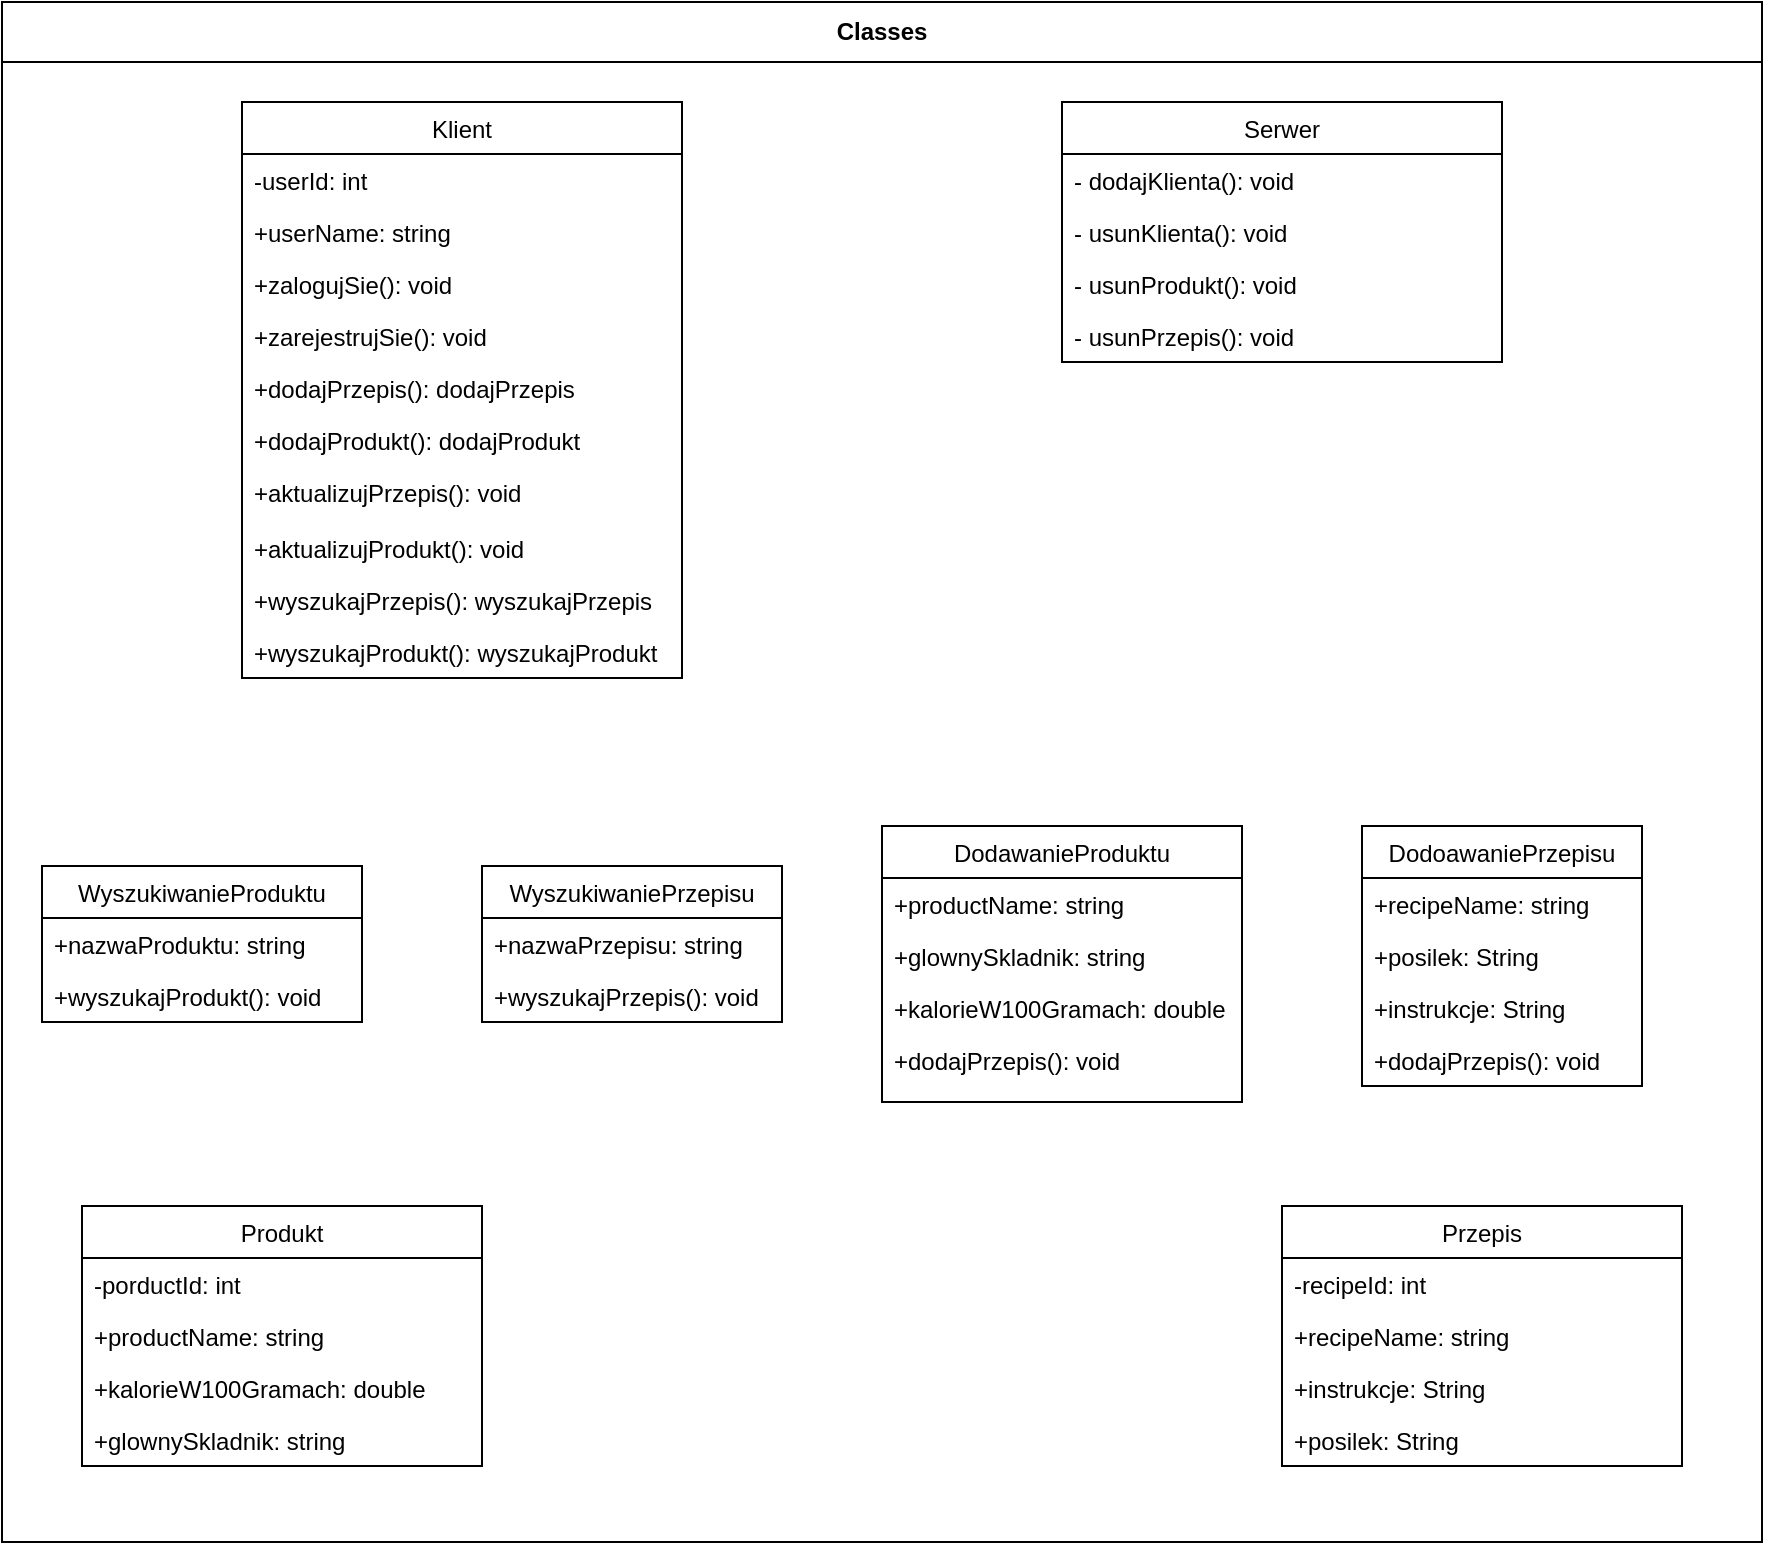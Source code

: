 <mxfile version="13.7.3" type="github">
  <diagram name="Page-1" id="e7e014a7-5840-1c2e-5031-d8a46d1fe8dd">
    <mxGraphModel dx="1038" dy="548" grid="1" gridSize="10" guides="1" tooltips="1" connect="1" arrows="1" fold="1" page="1" pageScale="1" pageWidth="1169" pageHeight="826" background="#ffffff" math="0" shadow="0">
      <root>
        <mxCell id="0" />
        <mxCell id="1" parent="0" />
        <mxCell id="2" value="Classes" style="swimlane;whiteSpace=wrap;startSize=30;" parent="1" vertex="1">
          <mxGeometry x="80" y="28" width="880" height="770" as="geometry" />
        </mxCell>
        <mxCell id="GgdSRaT4CmfkIqF0LpTH-45" value="Serwer" style="swimlane;fontStyle=0;childLayout=stackLayout;horizontal=1;startSize=26;fillColor=none;horizontalStack=0;resizeParent=1;resizeParentMax=0;resizeLast=0;collapsible=1;marginBottom=0;" vertex="1" parent="2">
          <mxGeometry x="530" y="50" width="220" height="130" as="geometry" />
        </mxCell>
        <mxCell id="GgdSRaT4CmfkIqF0LpTH-46" value="- dodajKlienta(): void" style="text;strokeColor=none;fillColor=none;align=left;verticalAlign=top;spacingLeft=4;spacingRight=4;overflow=hidden;rotatable=0;points=[[0,0.5],[1,0.5]];portConstraint=eastwest;" vertex="1" parent="GgdSRaT4CmfkIqF0LpTH-45">
          <mxGeometry y="26" width="220" height="26" as="geometry" />
        </mxCell>
        <mxCell id="GgdSRaT4CmfkIqF0LpTH-47" value="- usunKlienta(): void" style="text;strokeColor=none;fillColor=none;align=left;verticalAlign=top;spacingLeft=4;spacingRight=4;overflow=hidden;rotatable=0;points=[[0,0.5],[1,0.5]];portConstraint=eastwest;" vertex="1" parent="GgdSRaT4CmfkIqF0LpTH-45">
          <mxGeometry y="52" width="220" height="26" as="geometry" />
        </mxCell>
        <mxCell id="GgdSRaT4CmfkIqF0LpTH-49" value="- usunProdukt(): void&#xa;" style="text;strokeColor=none;fillColor=none;align=left;verticalAlign=top;spacingLeft=4;spacingRight=4;overflow=hidden;rotatable=0;points=[[0,0.5],[1,0.5]];portConstraint=eastwest;" vertex="1" parent="GgdSRaT4CmfkIqF0LpTH-45">
          <mxGeometry y="78" width="220" height="26" as="geometry" />
        </mxCell>
        <mxCell id="GgdSRaT4CmfkIqF0LpTH-48" value="- usunPrzepis(): void" style="text;strokeColor=none;fillColor=none;align=left;verticalAlign=top;spacingLeft=4;spacingRight=4;overflow=hidden;rotatable=0;points=[[0,0.5],[1,0.5]];portConstraint=eastwest;" vertex="1" parent="GgdSRaT4CmfkIqF0LpTH-45">
          <mxGeometry y="104" width="220" height="26" as="geometry" />
        </mxCell>
        <mxCell id="GgdSRaT4CmfkIqF0LpTH-41" value="Klient" style="swimlane;fontStyle=0;childLayout=stackLayout;horizontal=1;startSize=26;fillColor=none;horizontalStack=0;resizeParent=1;resizeParentMax=0;resizeLast=0;collapsible=1;marginBottom=0;" vertex="1" parent="2">
          <mxGeometry x="120" y="50" width="220" height="288" as="geometry" />
        </mxCell>
        <mxCell id="GgdSRaT4CmfkIqF0LpTH-43" value="-userId: int" style="text;strokeColor=none;fillColor=none;align=left;verticalAlign=top;spacingLeft=4;spacingRight=4;overflow=hidden;rotatable=0;points=[[0,0.5],[1,0.5]];portConstraint=eastwest;" vertex="1" parent="GgdSRaT4CmfkIqF0LpTH-41">
          <mxGeometry y="26" width="220" height="26" as="geometry" />
        </mxCell>
        <mxCell id="GgdSRaT4CmfkIqF0LpTH-44" value="+userName: string" style="text;align=left;verticalAlign=top;spacingLeft=4;spacingRight=4;overflow=hidden;rotatable=0;points=[[0,0.5],[1,0.5]];portConstraint=eastwest;" vertex="1" parent="GgdSRaT4CmfkIqF0LpTH-41">
          <mxGeometry y="52" width="220" height="26" as="geometry" />
        </mxCell>
        <mxCell id="GgdSRaT4CmfkIqF0LpTH-50" value="+zalogujSie(): void" style="text;fillColor=none;align=left;verticalAlign=top;spacingLeft=4;spacingRight=4;overflow=hidden;rotatable=0;points=[[0,0.5],[1,0.5]];portConstraint=eastwest;" vertex="1" parent="GgdSRaT4CmfkIqF0LpTH-41">
          <mxGeometry y="78" width="220" height="26" as="geometry" />
        </mxCell>
        <mxCell id="GgdSRaT4CmfkIqF0LpTH-51" value="+zarejestrujSie(): void" style="text;fillColor=none;align=left;verticalAlign=top;spacingLeft=4;spacingRight=4;overflow=hidden;rotatable=0;points=[[0,0.5],[1,0.5]];portConstraint=eastwest;" vertex="1" parent="GgdSRaT4CmfkIqF0LpTH-41">
          <mxGeometry y="104" width="220" height="26" as="geometry" />
        </mxCell>
        <mxCell id="GgdSRaT4CmfkIqF0LpTH-52" value="+dodajPrzepis(): dodajPrzepis" style="text;fillColor=none;align=left;verticalAlign=top;spacingLeft=4;spacingRight=4;overflow=hidden;rotatable=0;points=[[0,0.5],[1,0.5]];portConstraint=eastwest;" vertex="1" parent="GgdSRaT4CmfkIqF0LpTH-41">
          <mxGeometry y="130" width="220" height="26" as="geometry" />
        </mxCell>
        <mxCell id="GgdSRaT4CmfkIqF0LpTH-53" value="+dodajProdukt(): dodajProdukt" style="text;fillColor=none;align=left;verticalAlign=top;spacingLeft=4;spacingRight=4;overflow=hidden;rotatable=0;points=[[0,0.5],[1,0.5]];portConstraint=eastwest;" vertex="1" parent="GgdSRaT4CmfkIqF0LpTH-41">
          <mxGeometry y="156" width="220" height="26" as="geometry" />
        </mxCell>
        <mxCell id="GgdSRaT4CmfkIqF0LpTH-54" value="+aktualizujPrzepis(): void" style="text;fillColor=none;align=left;verticalAlign=top;spacingLeft=4;spacingRight=4;overflow=hidden;rotatable=0;points=[[0,0.5],[1,0.5]];portConstraint=eastwest;" vertex="1" parent="GgdSRaT4CmfkIqF0LpTH-41">
          <mxGeometry y="182" width="220" height="28" as="geometry" />
        </mxCell>
        <mxCell id="GgdSRaT4CmfkIqF0LpTH-55" value="+aktualizujProdukt(): void" style="text;fillColor=none;align=left;verticalAlign=top;spacingLeft=4;spacingRight=4;overflow=hidden;rotatable=0;points=[[0,0.5],[1,0.5]];portConstraint=eastwest;" vertex="1" parent="GgdSRaT4CmfkIqF0LpTH-41">
          <mxGeometry y="210" width="220" height="26" as="geometry" />
        </mxCell>
        <mxCell id="GgdSRaT4CmfkIqF0LpTH-56" value="+wyszukajPrzepis(): wyszukajPrzepis" style="text;fillColor=none;align=left;verticalAlign=top;spacingLeft=4;spacingRight=4;overflow=hidden;rotatable=0;points=[[0,0.5],[1,0.5]];portConstraint=eastwest;" vertex="1" parent="GgdSRaT4CmfkIqF0LpTH-41">
          <mxGeometry y="236" width="220" height="26" as="geometry" />
        </mxCell>
        <mxCell id="GgdSRaT4CmfkIqF0LpTH-57" value="+wyszukajProdukt(): wyszukajProdukt" style="text;fillColor=none;align=left;verticalAlign=top;spacingLeft=4;spacingRight=4;overflow=hidden;rotatable=0;points=[[0,0.5],[1,0.5]];portConstraint=eastwest;" vertex="1" parent="GgdSRaT4CmfkIqF0LpTH-41">
          <mxGeometry y="262" width="220" height="26" as="geometry" />
        </mxCell>
        <mxCell id="GgdSRaT4CmfkIqF0LpTH-84" value="DodoawaniePrzepisu" style="swimlane;fontStyle=0;childLayout=stackLayout;horizontal=1;startSize=26;fillColor=none;horizontalStack=0;resizeParent=1;resizeParentMax=0;resizeLast=0;collapsible=1;marginBottom=0;strokeColor=#000000;" vertex="1" parent="2">
          <mxGeometry x="680" y="412" width="140" height="130" as="geometry" />
        </mxCell>
        <mxCell id="GgdSRaT4CmfkIqF0LpTH-92" value="+recipeName: string&#xa;" style="text;strokeColor=none;fillColor=none;align=left;verticalAlign=top;spacingLeft=4;spacingRight=4;overflow=hidden;rotatable=0;points=[[0,0.5],[1,0.5]];portConstraint=eastwest;" vertex="1" parent="GgdSRaT4CmfkIqF0LpTH-84">
          <mxGeometry y="26" width="140" height="26" as="geometry" />
        </mxCell>
        <mxCell id="GgdSRaT4CmfkIqF0LpTH-94" value="+posilek: String&#xa;" style="text;strokeColor=none;fillColor=none;align=left;verticalAlign=top;spacingLeft=4;spacingRight=4;overflow=hidden;rotatable=0;points=[[0,0.5],[1,0.5]];portConstraint=eastwest;" vertex="1" parent="GgdSRaT4CmfkIqF0LpTH-84">
          <mxGeometry y="52" width="140" height="26" as="geometry" />
        </mxCell>
        <mxCell id="GgdSRaT4CmfkIqF0LpTH-93" value="+instrukcje: String" style="text;strokeColor=none;fillColor=none;align=left;verticalAlign=top;spacingLeft=4;spacingRight=4;overflow=hidden;rotatable=0;points=[[0,0.5],[1,0.5]];portConstraint=eastwest;" vertex="1" parent="GgdSRaT4CmfkIqF0LpTH-84">
          <mxGeometry y="78" width="140" height="26" as="geometry" />
        </mxCell>
        <mxCell id="GgdSRaT4CmfkIqF0LpTH-91" value="+dodajPrzepis(): void&#xa;" style="text;strokeColor=none;fillColor=none;align=left;verticalAlign=top;spacingLeft=4;spacingRight=4;overflow=hidden;rotatable=0;points=[[0,0.5],[1,0.5]];portConstraint=eastwest;" vertex="1" parent="GgdSRaT4CmfkIqF0LpTH-84">
          <mxGeometry y="104" width="140" height="26" as="geometry" />
        </mxCell>
        <mxCell id="GgdSRaT4CmfkIqF0LpTH-76" value="WyszukiwaniePrzepisu" style="swimlane;fontStyle=0;childLayout=stackLayout;horizontal=1;startSize=26;fillColor=none;horizontalStack=0;resizeParent=1;resizeParentMax=0;resizeLast=0;collapsible=1;marginBottom=0;strokeColor=#000000;" vertex="1" parent="2">
          <mxGeometry x="240" y="432" width="150" height="78" as="geometry" />
        </mxCell>
        <mxCell id="GgdSRaT4CmfkIqF0LpTH-77" value="+nazwaPrzepisu: string&#xa;" style="text;strokeColor=none;fillColor=none;align=left;verticalAlign=top;spacingLeft=4;spacingRight=4;overflow=hidden;rotatable=0;points=[[0,0.5],[1,0.5]];portConstraint=eastwest;" vertex="1" parent="GgdSRaT4CmfkIqF0LpTH-76">
          <mxGeometry y="26" width="150" height="26" as="geometry" />
        </mxCell>
        <mxCell id="GgdSRaT4CmfkIqF0LpTH-78" value="+wyszukajPrzepis(): void" style="text;strokeColor=none;fillColor=none;align=left;verticalAlign=top;spacingLeft=4;spacingRight=4;overflow=hidden;rotatable=0;points=[[0,0.5],[1,0.5]];portConstraint=eastwest;" vertex="1" parent="GgdSRaT4CmfkIqF0LpTH-76">
          <mxGeometry y="52" width="150" height="26" as="geometry" />
        </mxCell>
        <mxCell id="GgdSRaT4CmfkIqF0LpTH-72" value="WyszukiwanieProduktu" style="swimlane;fontStyle=0;childLayout=stackLayout;horizontal=1;startSize=26;fillColor=none;horizontalStack=0;resizeParent=1;resizeParentMax=0;resizeLast=0;collapsible=1;marginBottom=0;strokeColor=#000000;" vertex="1" parent="2">
          <mxGeometry x="20" y="432" width="160" height="78" as="geometry" />
        </mxCell>
        <mxCell id="GgdSRaT4CmfkIqF0LpTH-73" value="+nazwaProduktu: string" style="text;strokeColor=none;fillColor=none;align=left;verticalAlign=top;spacingLeft=4;spacingRight=4;overflow=hidden;rotatable=0;points=[[0,0.5],[1,0.5]];portConstraint=eastwest;" vertex="1" parent="GgdSRaT4CmfkIqF0LpTH-72">
          <mxGeometry y="26" width="160" height="26" as="geometry" />
        </mxCell>
        <mxCell id="GgdSRaT4CmfkIqF0LpTH-75" value="+wyszukajProdukt(): void&#xa;&#xa;" style="text;strokeColor=none;fillColor=none;align=left;verticalAlign=top;spacingLeft=4;spacingRight=4;overflow=hidden;rotatable=0;points=[[0,0.5],[1,0.5]];portConstraint=eastwest;" vertex="1" parent="GgdSRaT4CmfkIqF0LpTH-72">
          <mxGeometry y="52" width="160" height="26" as="geometry" />
        </mxCell>
        <mxCell id="GgdSRaT4CmfkIqF0LpTH-80" value="DodawanieProduktu" style="swimlane;fontStyle=0;childLayout=stackLayout;horizontal=1;startSize=26;fillColor=none;horizontalStack=0;resizeParent=1;resizeParentMax=0;resizeLast=0;collapsible=1;marginBottom=0;strokeColor=#000000;" vertex="1" parent="2">
          <mxGeometry x="440" y="412" width="180" height="138" as="geometry" />
        </mxCell>
        <mxCell id="GgdSRaT4CmfkIqF0LpTH-88" value="+productName: string" style="text;strokeColor=none;fillColor=none;align=left;verticalAlign=top;spacingLeft=4;spacingRight=4;overflow=hidden;rotatable=0;points=[[0,0.5],[1,0.5]];portConstraint=eastwest;" vertex="1" parent="GgdSRaT4CmfkIqF0LpTH-80">
          <mxGeometry y="26" width="180" height="26" as="geometry" />
        </mxCell>
        <mxCell id="GgdSRaT4CmfkIqF0LpTH-90" value="+glownySkladnik: string" style="text;strokeColor=none;fillColor=none;align=left;verticalAlign=top;spacingLeft=4;spacingRight=4;overflow=hidden;rotatable=0;points=[[0,0.5],[1,0.5]];portConstraint=eastwest;" vertex="1" parent="GgdSRaT4CmfkIqF0LpTH-80">
          <mxGeometry y="52" width="180" height="26" as="geometry" />
        </mxCell>
        <mxCell id="GgdSRaT4CmfkIqF0LpTH-89" value="+kalorieW100Gramach: double" style="text;strokeColor=none;fillColor=none;align=left;verticalAlign=top;spacingLeft=4;spacingRight=4;overflow=hidden;rotatable=0;points=[[0,0.5],[1,0.5]];portConstraint=eastwest;" vertex="1" parent="GgdSRaT4CmfkIqF0LpTH-80">
          <mxGeometry y="78" width="180" height="26" as="geometry" />
        </mxCell>
        <mxCell id="GgdSRaT4CmfkIqF0LpTH-83" value="+dodajPrzepis(): void&#xa;" style="text;strokeColor=none;fillColor=none;align=left;verticalAlign=top;spacingLeft=4;spacingRight=4;overflow=hidden;rotatable=0;points=[[0,0.5],[1,0.5]];portConstraint=eastwest;" vertex="1" parent="GgdSRaT4CmfkIqF0LpTH-80">
          <mxGeometry y="104" width="180" height="34" as="geometry" />
        </mxCell>
        <mxCell id="GgdSRaT4CmfkIqF0LpTH-63" value="Przepis" style="swimlane;fontStyle=0;childLayout=stackLayout;horizontal=1;startSize=26;fillColor=none;horizontalStack=0;resizeParent=1;resizeParentMax=0;resizeLast=0;collapsible=1;marginBottom=0;strokeColor=#000000;" vertex="1" parent="2">
          <mxGeometry x="640" y="602" width="200" height="130" as="geometry" />
        </mxCell>
        <mxCell id="GgdSRaT4CmfkIqF0LpTH-64" value="-recipeId: int" style="text;strokeColor=none;fillColor=none;align=left;verticalAlign=top;spacingLeft=4;spacingRight=4;overflow=hidden;rotatable=0;points=[[0,0.5],[1,0.5]];portConstraint=eastwest;" vertex="1" parent="GgdSRaT4CmfkIqF0LpTH-63">
          <mxGeometry y="26" width="200" height="26" as="geometry" />
        </mxCell>
        <mxCell id="GgdSRaT4CmfkIqF0LpTH-65" value="+recipeName: string&#xa;" style="text;strokeColor=none;fillColor=none;align=left;verticalAlign=top;spacingLeft=4;spacingRight=4;overflow=hidden;rotatable=0;points=[[0,0.5],[1,0.5]];portConstraint=eastwest;" vertex="1" parent="GgdSRaT4CmfkIqF0LpTH-63">
          <mxGeometry y="52" width="200" height="26" as="geometry" />
        </mxCell>
        <mxCell id="GgdSRaT4CmfkIqF0LpTH-66" value="+instrukcje: String" style="text;strokeColor=none;fillColor=none;align=left;verticalAlign=top;spacingLeft=4;spacingRight=4;overflow=hidden;rotatable=0;points=[[0,0.5],[1,0.5]];portConstraint=eastwest;" vertex="1" parent="GgdSRaT4CmfkIqF0LpTH-63">
          <mxGeometry y="78" width="200" height="26" as="geometry" />
        </mxCell>
        <mxCell id="GgdSRaT4CmfkIqF0LpTH-70" value="+posilek: String&#xa;" style="text;strokeColor=none;fillColor=none;align=left;verticalAlign=top;spacingLeft=4;spacingRight=4;overflow=hidden;rotatable=0;points=[[0,0.5],[1,0.5]];portConstraint=eastwest;" vertex="1" parent="GgdSRaT4CmfkIqF0LpTH-63">
          <mxGeometry y="104" width="200" height="26" as="geometry" />
        </mxCell>
        <mxCell id="GgdSRaT4CmfkIqF0LpTH-58" value="Produkt" style="swimlane;fontStyle=0;childLayout=stackLayout;horizontal=1;startSize=26;fillColor=none;horizontalStack=0;resizeParent=1;resizeParentMax=0;resizeLast=0;collapsible=1;marginBottom=0;strokeColor=#000000;" vertex="1" parent="2">
          <mxGeometry x="40" y="602" width="200" height="130" as="geometry" />
        </mxCell>
        <mxCell id="GgdSRaT4CmfkIqF0LpTH-59" value="-porductId: int&#xa;" style="text;strokeColor=none;fillColor=none;align=left;verticalAlign=top;spacingLeft=4;spacingRight=4;overflow=hidden;rotatable=0;points=[[0,0.5],[1,0.5]];portConstraint=eastwest;" vertex="1" parent="GgdSRaT4CmfkIqF0LpTH-58">
          <mxGeometry y="26" width="200" height="26" as="geometry" />
        </mxCell>
        <mxCell id="GgdSRaT4CmfkIqF0LpTH-60" value="+productName: string" style="text;strokeColor=none;fillColor=none;align=left;verticalAlign=top;spacingLeft=4;spacingRight=4;overflow=hidden;rotatable=0;points=[[0,0.5],[1,0.5]];portConstraint=eastwest;" vertex="1" parent="GgdSRaT4CmfkIqF0LpTH-58">
          <mxGeometry y="52" width="200" height="26" as="geometry" />
        </mxCell>
        <mxCell id="GgdSRaT4CmfkIqF0LpTH-61" value="+kalorieW100Gramach: double" style="text;strokeColor=none;fillColor=none;align=left;verticalAlign=top;spacingLeft=4;spacingRight=4;overflow=hidden;rotatable=0;points=[[0,0.5],[1,0.5]];portConstraint=eastwest;" vertex="1" parent="GgdSRaT4CmfkIqF0LpTH-58">
          <mxGeometry y="78" width="200" height="26" as="geometry" />
        </mxCell>
        <mxCell id="GgdSRaT4CmfkIqF0LpTH-67" value="+glownySkladnik: string" style="text;strokeColor=none;fillColor=none;align=left;verticalAlign=top;spacingLeft=4;spacingRight=4;overflow=hidden;rotatable=0;points=[[0,0.5],[1,0.5]];portConstraint=eastwest;" vertex="1" parent="GgdSRaT4CmfkIqF0LpTH-58">
          <mxGeometry y="104" width="200" height="26" as="geometry" />
        </mxCell>
      </root>
    </mxGraphModel>
  </diagram>
</mxfile>
